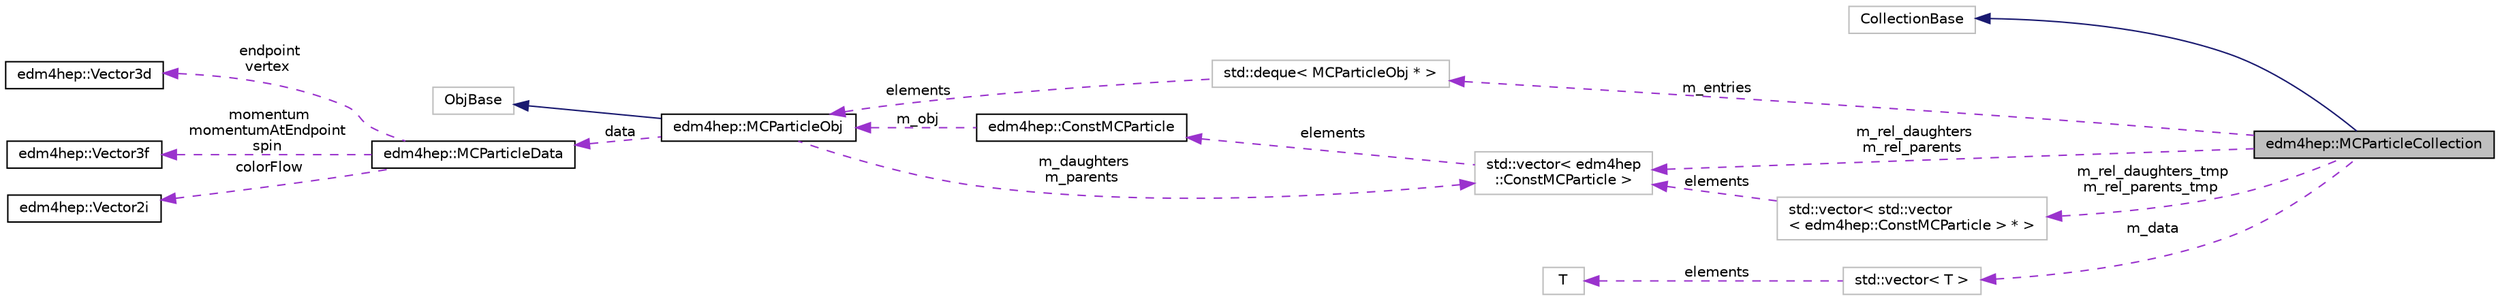 digraph "edm4hep::MCParticleCollection"
{
 // LATEX_PDF_SIZE
  edge [fontname="Helvetica",fontsize="10",labelfontname="Helvetica",labelfontsize="10"];
  node [fontname="Helvetica",fontsize="10",shape=record];
  rankdir="LR";
  Node1 [label="edm4hep::MCParticleCollection",height=0.2,width=0.4,color="black", fillcolor="grey75", style="filled", fontcolor="black",tooltip="A Collection is identified by an ID."];
  Node2 -> Node1 [dir="back",color="midnightblue",fontsize="10",style="solid",fontname="Helvetica"];
  Node2 [label="CollectionBase",height=0.2,width=0.4,color="grey75", fillcolor="white", style="filled",tooltip=" "];
  Node3 -> Node1 [dir="back",color="darkorchid3",fontsize="10",style="dashed",label=" m_entries" ,fontname="Helvetica"];
  Node3 [label="std::deque\< MCParticleObj * \>",height=0.2,width=0.4,color="grey75", fillcolor="white", style="filled",tooltip=" "];
  Node4 -> Node3 [dir="back",color="darkorchid3",fontsize="10",style="dashed",label=" elements" ,fontname="Helvetica"];
  Node4 [label="edm4hep::MCParticleObj",height=0.2,width=0.4,color="black", fillcolor="white", style="filled",URL="$classedm4hep_1_1_m_c_particle_obj.html",tooltip=" "];
  Node5 -> Node4 [dir="back",color="midnightblue",fontsize="10",style="solid",fontname="Helvetica"];
  Node5 [label="ObjBase",height=0.2,width=0.4,color="grey75", fillcolor="white", style="filled",tooltip=" "];
  Node6 -> Node4 [dir="back",color="darkorchid3",fontsize="10",style="dashed",label=" data" ,fontname="Helvetica"];
  Node6 [label="edm4hep::MCParticleData",height=0.2,width=0.4,color="black", fillcolor="white", style="filled",URL="$classedm4hep_1_1_m_c_particle_data.html",tooltip="The Monte Carlo particle - based on the lcio::MCParticle."];
  Node7 -> Node6 [dir="back",color="darkorchid3",fontsize="10",style="dashed",label=" endpoint\nvertex" ,fontname="Helvetica"];
  Node7 [label="edm4hep::Vector3d",height=0.2,width=0.4,color="black", fillcolor="white", style="filled",URL="$classedm4hep_1_1_vector3d.html",tooltip=" "];
  Node8 -> Node6 [dir="back",color="darkorchid3",fontsize="10",style="dashed",label=" momentum\nmomentumAtEndpoint\nspin" ,fontname="Helvetica"];
  Node8 [label="edm4hep::Vector3f",height=0.2,width=0.4,color="black", fillcolor="white", style="filled",URL="$classedm4hep_1_1_vector3f.html",tooltip=" "];
  Node9 -> Node6 [dir="back",color="darkorchid3",fontsize="10",style="dashed",label=" colorFlow" ,fontname="Helvetica"];
  Node9 [label="edm4hep::Vector2i",height=0.2,width=0.4,color="black", fillcolor="white", style="filled",URL="$classedm4hep_1_1_vector2i.html",tooltip=" "];
  Node10 -> Node4 [dir="back",color="darkorchid3",fontsize="10",style="dashed",label=" m_daughters\nm_parents" ,fontname="Helvetica"];
  Node10 [label="std::vector\< edm4hep\l::ConstMCParticle \>",height=0.2,width=0.4,color="grey75", fillcolor="white", style="filled",tooltip=" "];
  Node11 -> Node10 [dir="back",color="darkorchid3",fontsize="10",style="dashed",label=" elements" ,fontname="Helvetica"];
  Node11 [label="edm4hep::ConstMCParticle",height=0.2,width=0.4,color="black", fillcolor="white", style="filled",URL="$classedm4hep_1_1_const_m_c_particle.html",tooltip="The Monte Carlo particle - based on the lcio::MCParticle."];
  Node4 -> Node11 [dir="back",color="darkorchid3",fontsize="10",style="dashed",label=" m_obj" ,fontname="Helvetica"];
  Node10 -> Node1 [dir="back",color="darkorchid3",fontsize="10",style="dashed",label=" m_rel_daughters\nm_rel_parents" ,fontname="Helvetica"];
  Node12 -> Node1 [dir="back",color="darkorchid3",fontsize="10",style="dashed",label=" m_rel_daughters_tmp\nm_rel_parents_tmp" ,fontname="Helvetica"];
  Node12 [label="std::vector\< std::vector\l\< edm4hep::ConstMCParticle \> * \>",height=0.2,width=0.4,color="grey75", fillcolor="white", style="filled",tooltip=" "];
  Node10 -> Node12 [dir="back",color="darkorchid3",fontsize="10",style="dashed",label=" elements" ,fontname="Helvetica"];
  Node13 -> Node1 [dir="back",color="darkorchid3",fontsize="10",style="dashed",label=" m_data" ,fontname="Helvetica"];
  Node13 [label="std::vector\< T \>",height=0.2,width=0.4,color="grey75", fillcolor="white", style="filled",tooltip="STL class."];
  Node14 -> Node13 [dir="back",color="darkorchid3",fontsize="10",style="dashed",label=" elements" ,fontname="Helvetica"];
  Node14 [label="T",height=0.2,width=0.4,color="grey75", fillcolor="white", style="filled",tooltip=" "];
}

